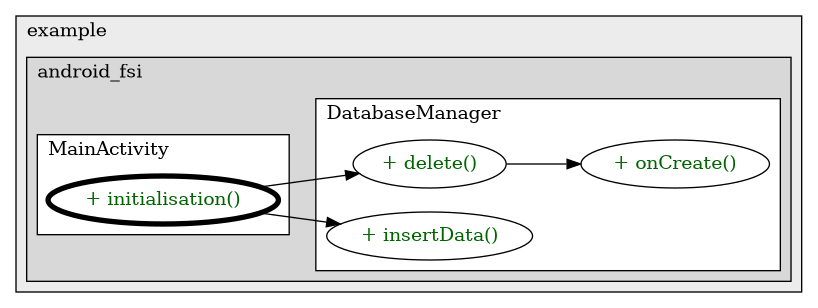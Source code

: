 @startuml

/' diagram meta data start
config=CallConfiguration;
{
  "rootMethod": "com.example.android_fsi.activities.MainActivity#initialisation()",
  "projectClassification": {
    "searchMode": "OpenProject", // OpenProject, AllProjects
    "includedProjects": "",
    "pathEndKeywords": "*.impl",
    "isClientPath": "",
    "isClientName": "",
    "isTestPath": "",
    "isTestName": "",
    "isMappingPath": "",
    "isMappingName": "",
    "isDataAccessPath": "",
    "isDataAccessName": "",
    "isDataStructurePath": "",
    "isDataStructureName": "",
    "isInterfaceStructuresPath": "",
    "isInterfaceStructuresName": "",
    "isEntryPointPath": "",
    "isEntryPointName": "",
    "treatFinalFieldsAsMandatory": false
  },
  "graphRestriction": {
    "classPackageExcludeFilter": "",
    "classPackageIncludeFilter": "",
    "classNameExcludeFilter": "",
    "classNameIncludeFilter": "",
    "methodNameExcludeFilter": "",
    "methodNameIncludeFilter": "",
    "removeByInheritance": "", // inheritance/annotation based filtering is done in a second step
    "removeByAnnotation": "",
    "removeByClassPackage": "", // cleanup the graph after inheritance/annotation based filtering is done
    "removeByClassName": "",
    "cutMappings": false,
    "cutEnum": true,
    "cutTests": true,
    "cutClient": true,
    "cutDataAccess": true,
    "cutInterfaceStructures": true,
    "cutDataStructures": true,
    "cutGetterAndSetter": true,
    "cutConstructors": true
  },
  "graphTraversal": {
    "forwardDepth": 3,
    "backwardDepth": 3,
    "classPackageExcludeFilter": "",
    "classPackageIncludeFilter": "",
    "classNameExcludeFilter": "",
    "classNameIncludeFilter": "",
    "methodNameExcludeFilter": "",
    "methodNameIncludeFilter": "",
    "hideMappings": false,
    "hideDataStructures": false,
    "hidePrivateMethods": true,
    "hideInterfaceCalls": true, // indirection: implementation -> interface (is hidden) -> implementation
    "onlyShowApplicationEntryPoints": false, // root node is included
    "useMethodCallsForStructureDiagram": "ForwardOnly" // ForwardOnly, BothDirections, No
  },
  "details": {
    "aggregation": "GroupByClass", // ByClass, GroupByClass, None
    "showMethodParametersTypes": false,
    "showMethodParametersNames": false,
    "showMethodReturnType": false,
    "showPackageLevels": 2,
    "showCallOrder": false,
    "edgeMode": "MethodsOnly", // TypesOnly, MethodsOnly, TypesAndMethods, MethodsAndDirectTypeUsage
    "showDetailedClassStructure": false
  },
  "rootClass": "com.example.android_fsi.activities.MainActivity",
  "extensionCallbackMethod": "" // qualified.class.name#methodName - signature: public static String method(String)
}
diagram meta data end '/



digraph g {
    rankdir="LR"
    splines=polyline
    

'nodes 
subgraph cluster_1322970774 { 
   	label=example
	labeljust=l
	fillcolor="#ececec"
	style=filled
   
   subgraph cluster_824581352 { 
   	label=android_fsi
	labeljust=l
	fillcolor="#d8d8d8"
	style=filled
   
   subgraph cluster_1873851213 { 
   	label=DatabaseManager
	labeljust=l
	fillcolor=white
	style=filled
   
   DatabaseManager141391447XXXdelete0[
	label="+ delete()"
	style=filled
	fillcolor=white
	tooltip="DatabaseManager

null"
	fontcolor=darkgreen
];

DatabaseManager141391447XXXinsertData1122634193[
	label="+ insertData()"
	style=filled
	fillcolor=white
	tooltip="DatabaseManager

null"
	fontcolor=darkgreen
];

DatabaseManager141391447XXXonCreate1414374969[
	label="+ onCreate()"
	style=filled
	fillcolor=white
	tooltip="DatabaseManager

null"
	fontcolor=darkgreen
];
} 

subgraph cluster_310371446 { 
   	label=MainActivity
	labeljust=l
	fillcolor=white
	style=filled
   
   MainActivity1335109312XXXinitialisation0[
	label="+ initialisation()"
	style=filled
	fillcolor=white
	tooltip="MainActivity

null"
	penwidth=4
	fontcolor=darkgreen
];
} 
} 
} 

'edges    
DatabaseManager141391447XXXdelete0 -> DatabaseManager141391447XXXonCreate1414374969;
MainActivity1335109312XXXinitialisation0 -> DatabaseManager141391447XXXdelete0;
MainActivity1335109312XXXinitialisation0 -> DatabaseManager141391447XXXinsertData1122634193;
    
}
@enduml